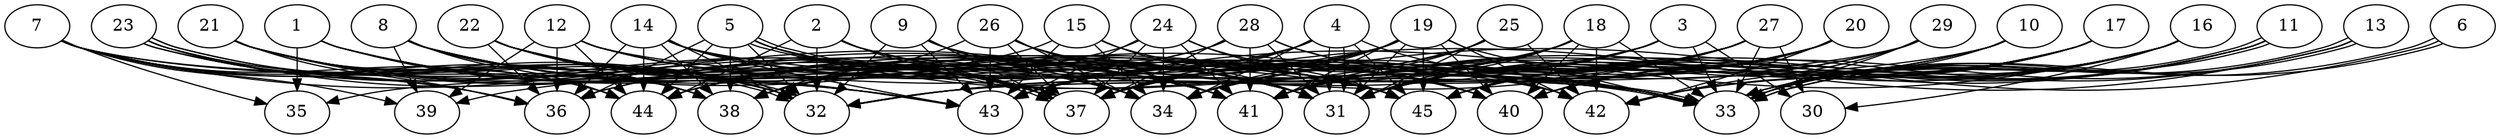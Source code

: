 // DAG automatically generated by daggen at Thu Oct  3 14:07:24 2019
// ./daggen --dot -n 45 --ccr 0.5 --fat 0.9 --regular 0.9 --density 0.7 --mindata 5242880 --maxdata 52428800 
digraph G {
  1 [size="38789120", alpha="0.02", expect_size="19394560"] 
  1 -> 31 [size ="19394560"]
  1 -> 35 [size ="19394560"]
  1 -> 37 [size ="19394560"]
  1 -> 41 [size ="19394560"]
  1 -> 43 [size ="19394560"]
  2 [size="55343104", alpha="0.03", expect_size="27671552"] 
  2 -> 31 [size ="27671552"]
  2 -> 32 [size ="27671552"]
  2 -> 37 [size ="27671552"]
  2 -> 40 [size ="27671552"]
  2 -> 41 [size ="27671552"]
  2 -> 44 [size ="27671552"]
  3 [size="91996160", alpha="0.07", expect_size="45998080"] 
  3 -> 30 [size ="45998080"]
  3 -> 31 [size ="45998080"]
  3 -> 33 [size ="45998080"]
  3 -> 36 [size ="45998080"]
  3 -> 37 [size ="45998080"]
  3 -> 41 [size ="45998080"]
  3 -> 43 [size ="45998080"]
  4 [size="41897984", alpha="0.10", expect_size="20948992"] 
  4 -> 31 [size ="20948992"]
  4 -> 31 [size ="20948992"]
  4 -> 33 [size ="20948992"]
  4 -> 34 [size ="20948992"]
  4 -> 36 [size ="20948992"]
  4 -> 37 [size ="20948992"]
  4 -> 43 [size ="20948992"]
  4 -> 45 [size ="20948992"]
  5 [size="37543936", alpha="0.19", expect_size="18771968"] 
  5 -> 32 [size ="18771968"]
  5 -> 33 [size ="18771968"]
  5 -> 33 [size ="18771968"]
  5 -> 34 [size ="18771968"]
  5 -> 36 [size ="18771968"]
  5 -> 37 [size ="18771968"]
  5 -> 38 [size ="18771968"]
  5 -> 42 [size ="18771968"]
  5 -> 44 [size ="18771968"]
  6 [size="66267136", alpha="0.16", expect_size="33133568"] 
  6 -> 33 [size ="33133568"]
  6 -> 33 [size ="33133568"]
  6 -> 34 [size ="33133568"]
  7 [size="45619200", alpha="0.09", expect_size="22809600"] 
  7 -> 32 [size ="22809600"]
  7 -> 35 [size ="22809600"]
  7 -> 36 [size ="22809600"]
  7 -> 38 [size ="22809600"]
  7 -> 39 [size ="22809600"]
  7 -> 41 [size ="22809600"]
  7 -> 42 [size ="22809600"]
  7 -> 44 [size ="22809600"]
  7 -> 45 [size ="22809600"]
  8 [size="57597952", alpha="0.03", expect_size="28798976"] 
  8 -> 31 [size ="28798976"]
  8 -> 32 [size ="28798976"]
  8 -> 38 [size ="28798976"]
  8 -> 39 [size ="28798976"]
  8 -> 40 [size ="28798976"]
  8 -> 41 [size ="28798976"]
  8 -> 44 [size ="28798976"]
  8 -> 45 [size ="28798976"]
  9 [size="59031552", alpha="0.15", expect_size="29515776"] 
  9 -> 32 [size ="29515776"]
  9 -> 33 [size ="29515776"]
  9 -> 34 [size ="29515776"]
  9 -> 37 [size ="29515776"]
  9 -> 43 [size ="29515776"]
  10 [size="25659392", alpha="0.04", expect_size="12829696"] 
  10 -> 31 [size ="12829696"]
  10 -> 32 [size ="12829696"]
  10 -> 33 [size ="12829696"]
  10 -> 41 [size ="12829696"]
  10 -> 45 [size ="12829696"]
  11 [size="19542016", alpha="0.18", expect_size="9771008"] 
  11 -> 31 [size ="9771008"]
  11 -> 33 [size ="9771008"]
  11 -> 33 [size ="9771008"]
  11 -> 41 [size ="9771008"]
  11 -> 42 [size ="9771008"]
  11 -> 45 [size ="9771008"]
  12 [size="30404608", alpha="0.10", expect_size="15202304"] 
  12 -> 31 [size ="15202304"]
  12 -> 33 [size ="15202304"]
  12 -> 36 [size ="15202304"]
  12 -> 37 [size ="15202304"]
  12 -> 39 [size ="15202304"]
  12 -> 41 [size ="15202304"]
  12 -> 44 [size ="15202304"]
  12 -> 45 [size ="15202304"]
  13 [size="44201984", alpha="0.19", expect_size="22100992"] 
  13 -> 33 [size ="22100992"]
  13 -> 33 [size ="22100992"]
  13 -> 37 [size ="22100992"]
  13 -> 40 [size ="22100992"]
  13 -> 45 [size ="22100992"]
  14 [size="76959744", alpha="0.08", expect_size="38479872"] 
  14 -> 31 [size ="38479872"]
  14 -> 32 [size ="38479872"]
  14 -> 33 [size ="38479872"]
  14 -> 34 [size ="38479872"]
  14 -> 36 [size ="38479872"]
  14 -> 38 [size ="38479872"]
  14 -> 40 [size ="38479872"]
  14 -> 43 [size ="38479872"]
  14 -> 44 [size ="38479872"]
  14 -> 45 [size ="38479872"]
  15 [size="29489152", alpha="0.05", expect_size="14744576"] 
  15 -> 31 [size ="14744576"]
  15 -> 34 [size ="14744576"]
  15 -> 40 [size ="14744576"]
  15 -> 43 [size ="14744576"]
  15 -> 44 [size ="14744576"]
  16 [size="23087104", alpha="0.06", expect_size="11543552"] 
  16 -> 30 [size ="11543552"]
  16 -> 33 [size ="11543552"]
  16 -> 40 [size ="11543552"]
  16 -> 41 [size ="11543552"]
  16 -> 42 [size ="11543552"]
  16 -> 43 [size ="11543552"]
  16 -> 45 [size ="11543552"]
  17 [size="96659456", alpha="0.18", expect_size="48329728"] 
  17 -> 31 [size ="48329728"]
  17 -> 33 [size ="48329728"]
  17 -> 40 [size ="48329728"]
  17 -> 41 [size ="48329728"]
  17 -> 42 [size ="48329728"]
  17 -> 45 [size ="48329728"]
  18 [size="43366400", alpha="0.13", expect_size="21683200"] 
  18 -> 31 [size ="21683200"]
  18 -> 32 [size ="21683200"]
  18 -> 33 [size ="21683200"]
  18 -> 40 [size ="21683200"]
  18 -> 41 [size ="21683200"]
  18 -> 42 [size ="21683200"]
  18 -> 43 [size ="21683200"]
  18 -> 44 [size ="21683200"]
  19 [size="55955456", alpha="0.18", expect_size="27977728"] 
  19 -> 31 [size ="27977728"]
  19 -> 33 [size ="27977728"]
  19 -> 34 [size ="27977728"]
  19 -> 35 [size ="27977728"]
  19 -> 37 [size ="27977728"]
  19 -> 38 [size ="27977728"]
  19 -> 40 [size ="27977728"]
  19 -> 41 [size ="27977728"]
  19 -> 42 [size ="27977728"]
  19 -> 44 [size ="27977728"]
  19 -> 45 [size ="27977728"]
  20 [size="32573440", alpha="0.01", expect_size="16286720"] 
  20 -> 31 [size ="16286720"]
  20 -> 34 [size ="16286720"]
  20 -> 37 [size ="16286720"]
  20 -> 40 [size ="16286720"]
  20 -> 42 [size ="16286720"]
  20 -> 43 [size ="16286720"]
  20 -> 45 [size ="16286720"]
  21 [size="52262912", alpha="0.09", expect_size="26131456"] 
  21 -> 32 [size ="26131456"]
  21 -> 34 [size ="26131456"]
  21 -> 36 [size ="26131456"]
  21 -> 37 [size ="26131456"]
  21 -> 38 [size ="26131456"]
  21 -> 41 [size ="26131456"]
  21 -> 43 [size ="26131456"]
  21 -> 44 [size ="26131456"]
  22 [size="41250816", alpha="0.08", expect_size="20625408"] 
  22 -> 31 [size ="20625408"]
  22 -> 32 [size ="20625408"]
  22 -> 34 [size ="20625408"]
  22 -> 36 [size ="20625408"]
  22 -> 37 [size ="20625408"]
  22 -> 43 [size ="20625408"]
  22 -> 45 [size ="20625408"]
  23 [size="88453120", alpha="0.03", expect_size="44226560"] 
  23 -> 32 [size ="44226560"]
  23 -> 32 [size ="44226560"]
  23 -> 36 [size ="44226560"]
  23 -> 37 [size ="44226560"]
  23 -> 37 [size ="44226560"]
  23 -> 38 [size ="44226560"]
  23 -> 43 [size ="44226560"]
  24 [size="83081216", alpha="0.05", expect_size="41540608"] 
  24 -> 34 [size ="41540608"]
  24 -> 37 [size ="41540608"]
  24 -> 38 [size ="41540608"]
  24 -> 40 [size ="41540608"]
  24 -> 41 [size ="41540608"]
  24 -> 43 [size ="41540608"]
  24 -> 45 [size ="41540608"]
  25 [size="24338432", alpha="0.13", expect_size="12169216"] 
  25 -> 31 [size ="12169216"]
  25 -> 32 [size ="12169216"]
  25 -> 34 [size ="12169216"]
  25 -> 41 [size ="12169216"]
  25 -> 42 [size ="12169216"]
  26 [size="45797376", alpha="0.13", expect_size="22898688"] 
  26 -> 31 [size ="22898688"]
  26 -> 34 [size ="22898688"]
  26 -> 37 [size ="22898688"]
  26 -> 38 [size ="22898688"]
  26 -> 41 [size ="22898688"]
  26 -> 43 [size ="22898688"]
  26 -> 45 [size ="22898688"]
  27 [size="74082304", alpha="0.20", expect_size="37041152"] 
  27 -> 30 [size ="37041152"]
  27 -> 31 [size ="37041152"]
  27 -> 32 [size ="37041152"]
  27 -> 33 [size ="37041152"]
  27 -> 34 [size ="37041152"]
  27 -> 37 [size ="37041152"]
  27 -> 38 [size ="37041152"]
  27 -> 41 [size ="37041152"]
  27 -> 45 [size ="37041152"]
  28 [size="64913408", alpha="0.17", expect_size="32456704"] 
  28 -> 31 [size ="32456704"]
  28 -> 33 [size ="32456704"]
  28 -> 37 [size ="32456704"]
  28 -> 38 [size ="32456704"]
  28 -> 39 [size ="32456704"]
  28 -> 41 [size ="32456704"]
  28 -> 42 [size ="32456704"]
  29 [size="32567296", alpha="0.04", expect_size="16283648"] 
  29 -> 31 [size ="16283648"]
  29 -> 32 [size ="16283648"]
  29 -> 33 [size ="16283648"]
  29 -> 37 [size ="16283648"]
  29 -> 42 [size ="16283648"]
  30 [size="22765568", alpha="0.15", expect_size="11382784"] 
  31 [size="25714688", alpha="0.08", expect_size="12857344"] 
  32 [size="69718016", alpha="0.04", expect_size="34859008"] 
  33 [size="10887168", alpha="0.08", expect_size="5443584"] 
  34 [size="25108480", alpha="0.06", expect_size="12554240"] 
  35 [size="49422336", alpha="0.08", expect_size="24711168"] 
  36 [size="16515072", alpha="0.13", expect_size="8257536"] 
  37 [size="76541952", alpha="0.16", expect_size="38270976"] 
  38 [size="75890688", alpha="0.06", expect_size="37945344"] 
  39 [size="61675520", alpha="0.05", expect_size="30837760"] 
  40 [size="82444288", alpha="0.10", expect_size="41222144"] 
  41 [size="58998784", alpha="0.03", expect_size="29499392"] 
  42 [size="94769152", alpha="0.02", expect_size="47384576"] 
  43 [size="20928512", alpha="0.19", expect_size="10464256"] 
  44 [size="59938816", alpha="0.10", expect_size="29969408"] 
  45 [size="89530368", alpha="0.05", expect_size="44765184"] 
}
